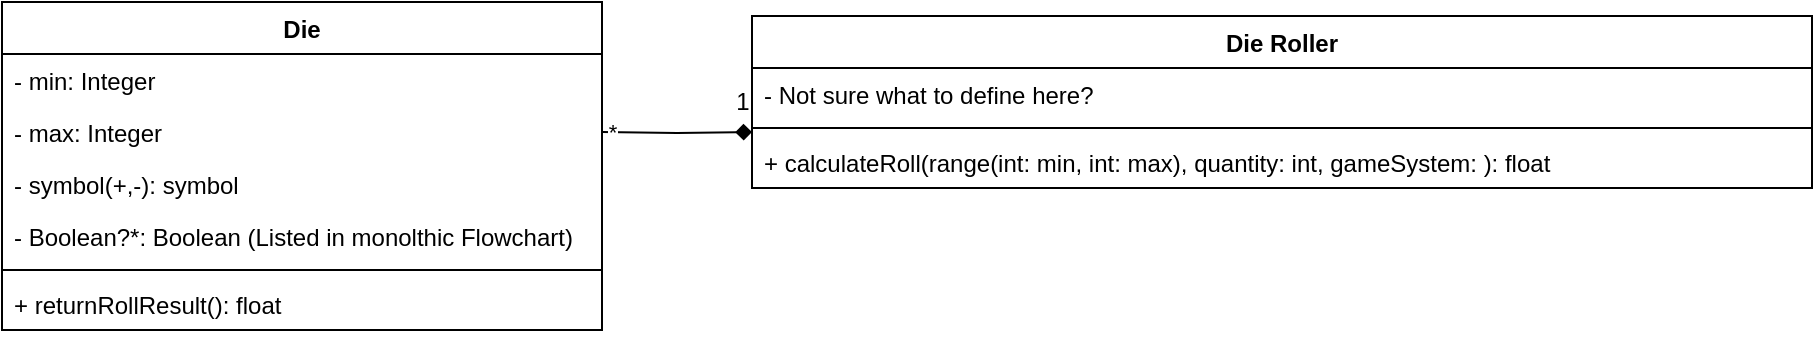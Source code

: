 <mxfile version="20.8.5" type="device"><diagram id="94_xp1dh8-zMaakdkA0I" name="Page-1"><mxGraphModel dx="886" dy="458" grid="1" gridSize="10" guides="1" tooltips="1" connect="1" arrows="1" fold="1" page="1" pageScale="1" pageWidth="850" pageHeight="1100" math="0" shadow="0"><root><mxCell id="0"/><mxCell id="1" parent="0"/><mxCell id="fhzWblpkgUsO2AjmRIna-1" value="Die" style="swimlane;fontStyle=1;align=center;verticalAlign=top;childLayout=stackLayout;horizontal=1;startSize=26;horizontalStack=0;resizeParent=1;resizeParentMax=0;resizeLast=0;collapsible=1;marginBottom=0;" vertex="1" parent="1"><mxGeometry x="50" y="120" width="300" height="164" as="geometry"/></mxCell><mxCell id="fhzWblpkgUsO2AjmRIna-2" value="- min: Integer" style="text;strokeColor=none;fillColor=none;align=left;verticalAlign=top;spacingLeft=4;spacingRight=4;overflow=hidden;rotatable=0;points=[[0,0.5],[1,0.5]];portConstraint=eastwest;" vertex="1" parent="fhzWblpkgUsO2AjmRIna-1"><mxGeometry y="26" width="300" height="26" as="geometry"/></mxCell><mxCell id="fhzWblpkgUsO2AjmRIna-5" value="- max: Integer" style="text;strokeColor=none;fillColor=none;align=left;verticalAlign=top;spacingLeft=4;spacingRight=4;overflow=hidden;rotatable=0;points=[[0,0.5],[1,0.5]];portConstraint=eastwest;" vertex="1" parent="fhzWblpkgUsO2AjmRIna-1"><mxGeometry y="52" width="300" height="26" as="geometry"/></mxCell><mxCell id="fhzWblpkgUsO2AjmRIna-11" value="- symbol(+,-): symbol&#xA;&#xA; " style="text;strokeColor=none;fillColor=none;align=left;verticalAlign=top;spacingLeft=4;spacingRight=4;overflow=hidden;rotatable=0;points=[[0,0.5],[1,0.5]];portConstraint=eastwest;" vertex="1" parent="fhzWblpkgUsO2AjmRIna-1"><mxGeometry y="78" width="300" height="26" as="geometry"/></mxCell><mxCell id="fhzWblpkgUsO2AjmRIna-17" value="- Boolean?*: Boolean (Listed in monolthic Flowchart) &#xA;&#xA; " style="text;strokeColor=none;fillColor=none;align=left;verticalAlign=top;spacingLeft=4;spacingRight=4;overflow=hidden;rotatable=0;points=[[0,0.5],[1,0.5]];portConstraint=eastwest;" vertex="1" parent="fhzWblpkgUsO2AjmRIna-1"><mxGeometry y="104" width="300" height="26" as="geometry"/></mxCell><mxCell id="fhzWblpkgUsO2AjmRIna-3" value="" style="line;strokeWidth=1;fillColor=none;align=left;verticalAlign=middle;spacingTop=-1;spacingLeft=3;spacingRight=3;rotatable=0;labelPosition=right;points=[];portConstraint=eastwest;strokeColor=inherit;" vertex="1" parent="fhzWblpkgUsO2AjmRIna-1"><mxGeometry y="130" width="300" height="8" as="geometry"/></mxCell><mxCell id="fhzWblpkgUsO2AjmRIna-4" value="+ returnRollResult(): float" style="text;strokeColor=none;fillColor=none;align=left;verticalAlign=top;spacingLeft=4;spacingRight=4;overflow=hidden;rotatable=0;points=[[0,0.5],[1,0.5]];portConstraint=eastwest;" vertex="1" parent="fhzWblpkgUsO2AjmRIna-1"><mxGeometry y="138" width="300" height="26" as="geometry"/></mxCell><mxCell id="fhzWblpkgUsO2AjmRIna-6" value="Die Roller&#xA;" style="swimlane;fontStyle=1;align=center;verticalAlign=top;childLayout=stackLayout;horizontal=1;startSize=26;horizontalStack=0;resizeParent=1;resizeParentMax=0;resizeLast=0;collapsible=1;marginBottom=0;" vertex="1" parent="1"><mxGeometry x="425" y="127" width="530" height="86" as="geometry"/></mxCell><mxCell id="fhzWblpkgUsO2AjmRIna-7" value="- Not sure what to define here?" style="text;strokeColor=none;fillColor=none;align=left;verticalAlign=top;spacingLeft=4;spacingRight=4;overflow=hidden;rotatable=0;points=[[0,0.5],[1,0.5]];portConstraint=eastwest;" vertex="1" parent="fhzWblpkgUsO2AjmRIna-6"><mxGeometry y="26" width="530" height="26" as="geometry"/></mxCell><mxCell id="fhzWblpkgUsO2AjmRIna-9" value="" style="line;strokeWidth=1;fillColor=none;align=left;verticalAlign=middle;spacingTop=-1;spacingLeft=3;spacingRight=3;rotatable=0;labelPosition=right;points=[];portConstraint=eastwest;strokeColor=inherit;" vertex="1" parent="fhzWblpkgUsO2AjmRIna-6"><mxGeometry y="52" width="530" height="8" as="geometry"/></mxCell><mxCell id="fhzWblpkgUsO2AjmRIna-10" value="+ calculateRoll(range(int: min, int: max), quantity: int, gameSystem: ): float" style="text;strokeColor=none;fillColor=none;align=left;verticalAlign=top;spacingLeft=4;spacingRight=4;overflow=hidden;rotatable=0;points=[[0,0.5],[1,0.5]];portConstraint=eastwest;" vertex="1" parent="fhzWblpkgUsO2AjmRIna-6"><mxGeometry y="60" width="530" height="26" as="geometry"/></mxCell><mxCell id="fhzWblpkgUsO2AjmRIna-13" style="edgeStyle=orthogonalEdgeStyle;rounded=0;orthogonalLoop=1;jettySize=auto;html=1;entryX=1;entryY=0.5;entryDx=0;entryDy=0;endArrow=none;endFill=0;startArrow=diamond;startFill=1;" edge="1" parent="1" target="fhzWblpkgUsO2AjmRIna-5"><mxGeometry relative="1" as="geometry"><mxPoint x="425" y="185" as="sourcePoint"/></mxGeometry></mxCell><mxCell id="fhzWblpkgUsO2AjmRIna-15" value="*" style="edgeLabel;html=1;align=center;verticalAlign=middle;resizable=0;points=[];" vertex="1" connectable="0" parent="fhzWblpkgUsO2AjmRIna-13"><mxGeometry x="0.887" relative="1" as="geometry"><mxPoint as="offset"/></mxGeometry></mxCell><mxCell id="fhzWblpkgUsO2AjmRIna-14" value="&lt;div&gt;1&lt;br&gt;&lt;/div&gt;" style="text;html=1;align=center;verticalAlign=middle;resizable=0;points=[];autosize=1;strokeColor=none;fillColor=none;" vertex="1" parent="1"><mxGeometry x="405" y="155" width="30" height="30" as="geometry"/></mxCell></root></mxGraphModel></diagram></mxfile>